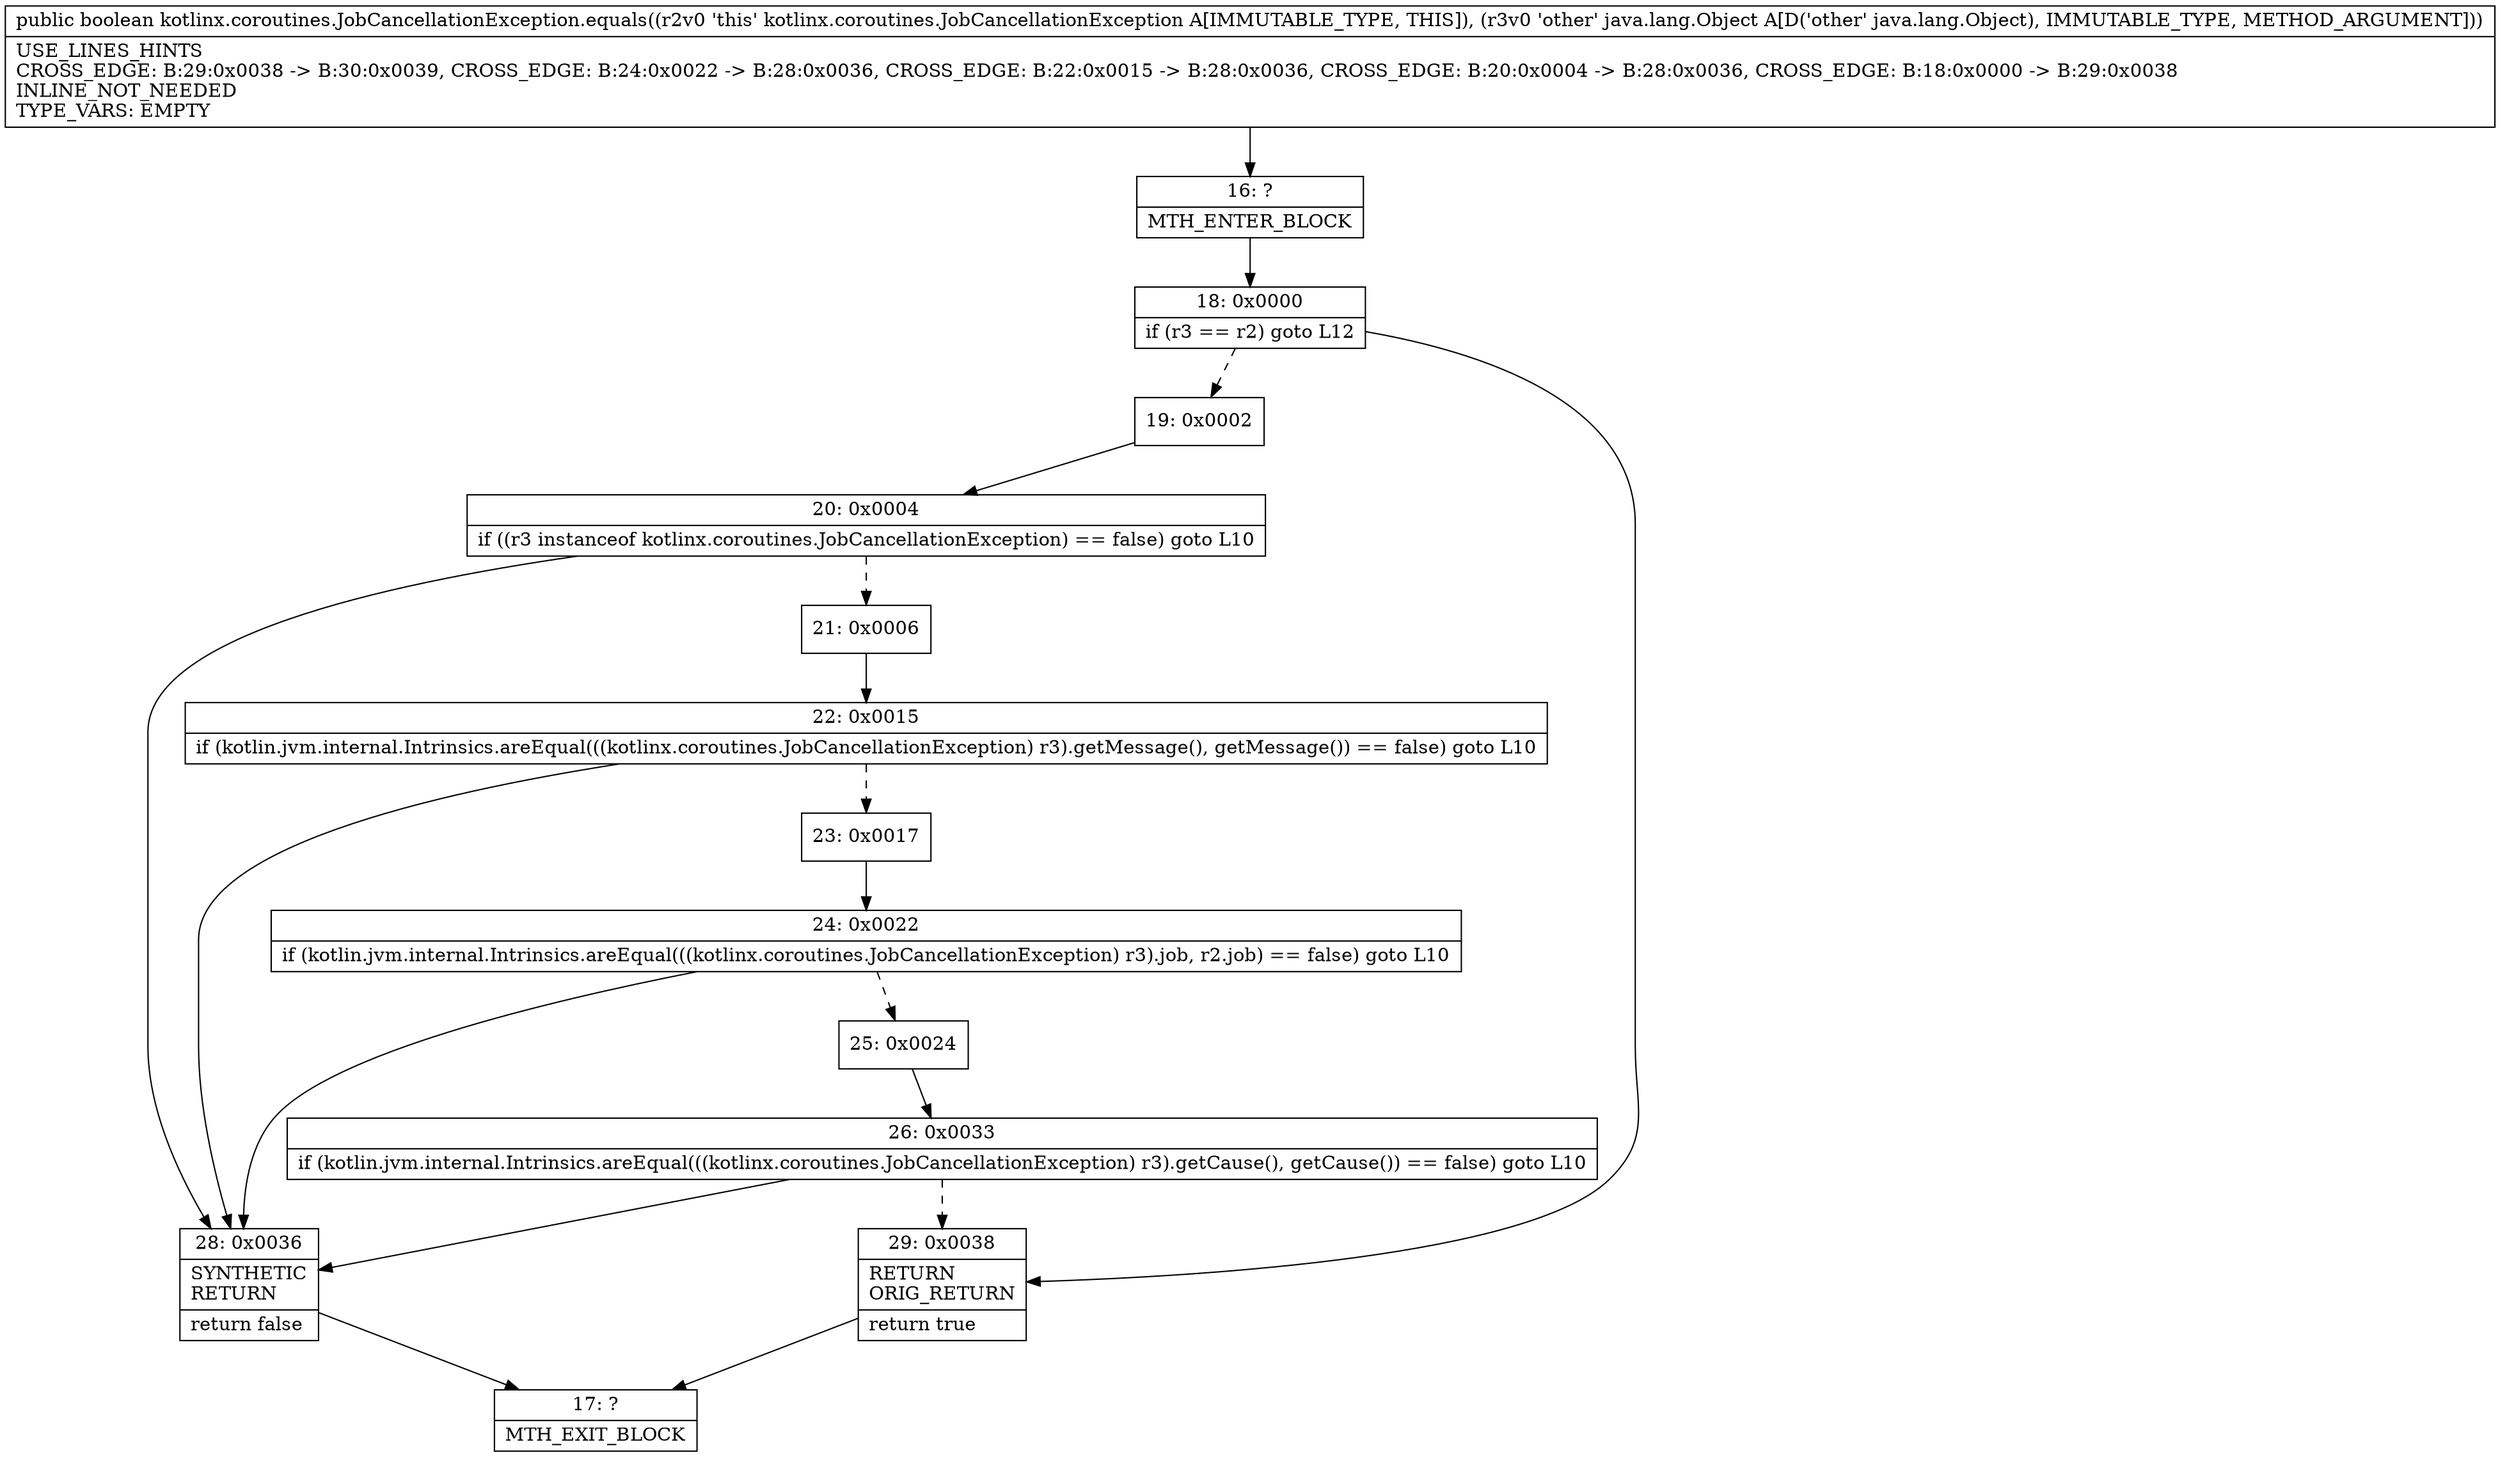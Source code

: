 digraph "CFG forkotlinx.coroutines.JobCancellationException.equals(Ljava\/lang\/Object;)Z" {
Node_16 [shape=record,label="{16\:\ ?|MTH_ENTER_BLOCK\l}"];
Node_18 [shape=record,label="{18\:\ 0x0000|if (r3 == r2) goto L12\l}"];
Node_19 [shape=record,label="{19\:\ 0x0002}"];
Node_20 [shape=record,label="{20\:\ 0x0004|if ((r3 instanceof kotlinx.coroutines.JobCancellationException) == false) goto L10\l}"];
Node_21 [shape=record,label="{21\:\ 0x0006}"];
Node_22 [shape=record,label="{22\:\ 0x0015|if (kotlin.jvm.internal.Intrinsics.areEqual(((kotlinx.coroutines.JobCancellationException) r3).getMessage(), getMessage()) == false) goto L10\l}"];
Node_23 [shape=record,label="{23\:\ 0x0017}"];
Node_24 [shape=record,label="{24\:\ 0x0022|if (kotlin.jvm.internal.Intrinsics.areEqual(((kotlinx.coroutines.JobCancellationException) r3).job, r2.job) == false) goto L10\l}"];
Node_25 [shape=record,label="{25\:\ 0x0024}"];
Node_26 [shape=record,label="{26\:\ 0x0033|if (kotlin.jvm.internal.Intrinsics.areEqual(((kotlinx.coroutines.JobCancellationException) r3).getCause(), getCause()) == false) goto L10\l}"];
Node_28 [shape=record,label="{28\:\ 0x0036|SYNTHETIC\lRETURN\l|return false\l}"];
Node_17 [shape=record,label="{17\:\ ?|MTH_EXIT_BLOCK\l}"];
Node_29 [shape=record,label="{29\:\ 0x0038|RETURN\lORIG_RETURN\l|return true\l}"];
MethodNode[shape=record,label="{public boolean kotlinx.coroutines.JobCancellationException.equals((r2v0 'this' kotlinx.coroutines.JobCancellationException A[IMMUTABLE_TYPE, THIS]), (r3v0 'other' java.lang.Object A[D('other' java.lang.Object), IMMUTABLE_TYPE, METHOD_ARGUMENT]))  | USE_LINES_HINTS\lCROSS_EDGE: B:29:0x0038 \-\> B:30:0x0039, CROSS_EDGE: B:24:0x0022 \-\> B:28:0x0036, CROSS_EDGE: B:22:0x0015 \-\> B:28:0x0036, CROSS_EDGE: B:20:0x0004 \-\> B:28:0x0036, CROSS_EDGE: B:18:0x0000 \-\> B:29:0x0038\lINLINE_NOT_NEEDED\lTYPE_VARS: EMPTY\l}"];
MethodNode -> Node_16;Node_16 -> Node_18;
Node_18 -> Node_19[style=dashed];
Node_18 -> Node_29;
Node_19 -> Node_20;
Node_20 -> Node_21[style=dashed];
Node_20 -> Node_28;
Node_21 -> Node_22;
Node_22 -> Node_23[style=dashed];
Node_22 -> Node_28;
Node_23 -> Node_24;
Node_24 -> Node_25[style=dashed];
Node_24 -> Node_28;
Node_25 -> Node_26;
Node_26 -> Node_28;
Node_26 -> Node_29[style=dashed];
Node_28 -> Node_17;
Node_29 -> Node_17;
}

